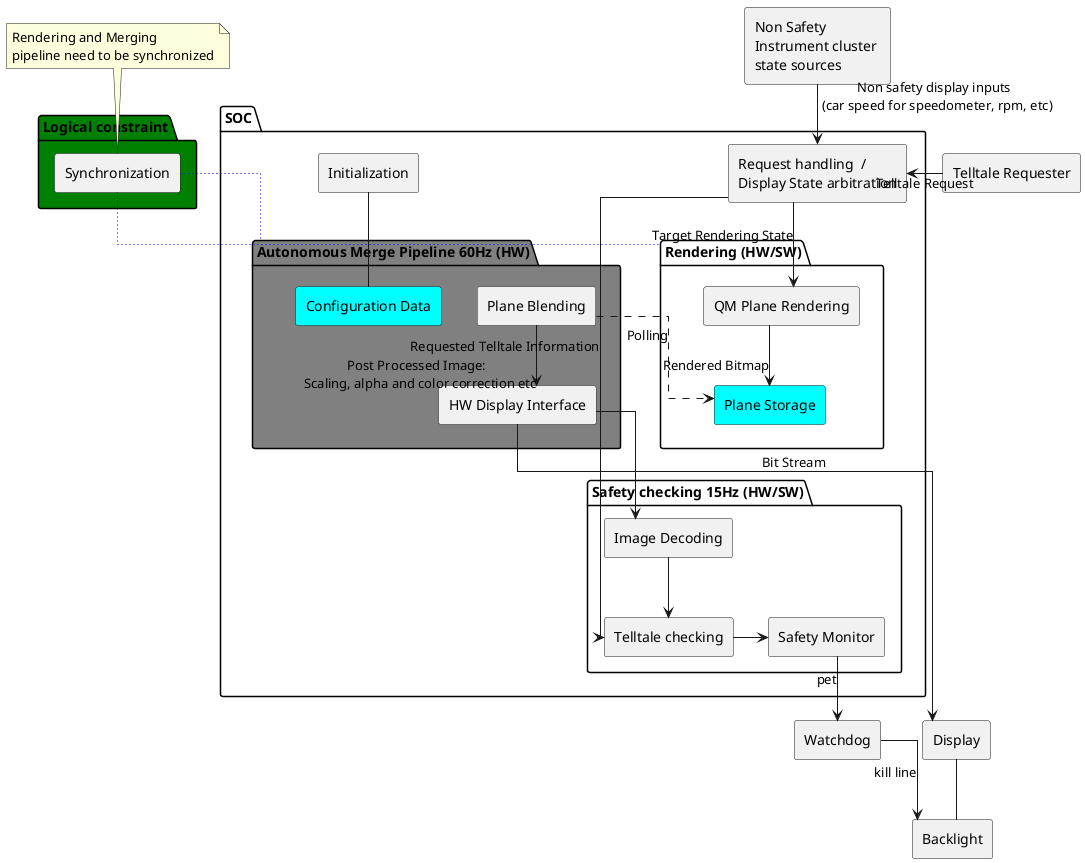 ' Functional perspective Cluster Demo application
@startuml
skinparam linetype polyline
skinparam linetype ortho
skinparam componentStyle rectangle
[Telltale Requester] as TT_requester
[Non Safety \nInstrument cluster \nstate sources] as other_inputs

together {
[Display] as AE_Display
[Backlight] as AE_Backlight
}
' [Power Source]
'[Watchdog]
package "SOC" {
[Request handling  /\nDisplay State arbitration] as AE_Request_handling

package "Rendering (HW/SW)" as pkg_Rendering {
[QM Plane Rendering] as AE_Rendering
'[Safety Plane Rendering]
[Plane Storage] as AE_Plane_Storage #Aqua
}

package "Autonomous Merge Pipeline 60Hz (HW)" as pkg_DC #grey  {
    [Plane Blending] as AE_Plane_Blending
    [HW Display Interface] as AE_HW_Display_interface
    [Configuration Data] as AE_Merge_Pipeline_Configuration_Data #Aqua
}

package "Safety checking 15Hz (HW/SW)" as pkg_Safety_checking {
[Telltale checking]
[Safety Monitor] as AE_Safety_Monitor
[Image Decoding] as image_decoding
}

[Initialization] as Initialization


}

package "Logical constraint" #green {
    [Synchronization] as Synchronization
}

'pkg_Rendering -[#blue,bold,dotted]- pkg_DC : Synchronization


note top of Synchronization :  Rendering and Merging \npipeline need to be synchronized

[Synchronization] .[dotted,#blue]. pkg_DC
[Synchronization] .[dotted,#blue]. pkg_Rendering
'"Autonomous Merge Pipeline 60Hz (HW)" -- "Rendering (HW/SW)"


' schauen ob wir Synchronisierung visualisiert bekommen
' package symbole ausblenden
' Schauen ob wir relative anordnung

'Power source
'[Power Source] -[#blue]- SOC
'[Power Source] -[#blue]- [Display]
'[Power Source] -[#blue]- [Watchdog]
'[Power Source] -[#blue]- AE_Backlight

' Autonomous Plane blender
AE_Plane_Blending ..> AE_Plane_Storage : Polling
AE_Plane_Blending --> AE_HW_Display_interface : Post Processed Image: \n Scaling, alpha and color correction etc
AE_HW_Display_interface --> AE_Display: Bit Stream
'AE_Merge_Pipeline_Configuration_Data .. AE_Plane_Blending

' Request handling
other_inputs --> AE_Request_handling : "Non safety display inputs \n (car speed for speedometer, rpm, etc)"
TT_requester -left-> AE_Request_handling : Telltale Request


AE_Request_handling --> AE_Rendering: Target Rendering State
'[Request handling] --> [Safety Plane Rendering]
'[Request handling] --> [Telltale checking]

'Rendering
AE_Rendering --> AE_Plane_Storage: Rendered Bitmap
'[Safety Plane Rendering] --> AE_Plane_Storage

'Safety checking
AE_HW_Display_interface --> image_decoding
AE_Request_handling --> [Telltale checking]: Requested Telltale Information
image_decoding --> [Telltale checking]
[Telltale checking] -> AE_Safety_Monitor
AE_Safety_Monitor --> [Watchdog] : pet

'Watchdog
[Watchdog] --> AE_Backlight : kill line
AE_Display -- AE_Backlight

Initialization -- AE_Merge_Pipeline_Configuration_Data
@enduml

